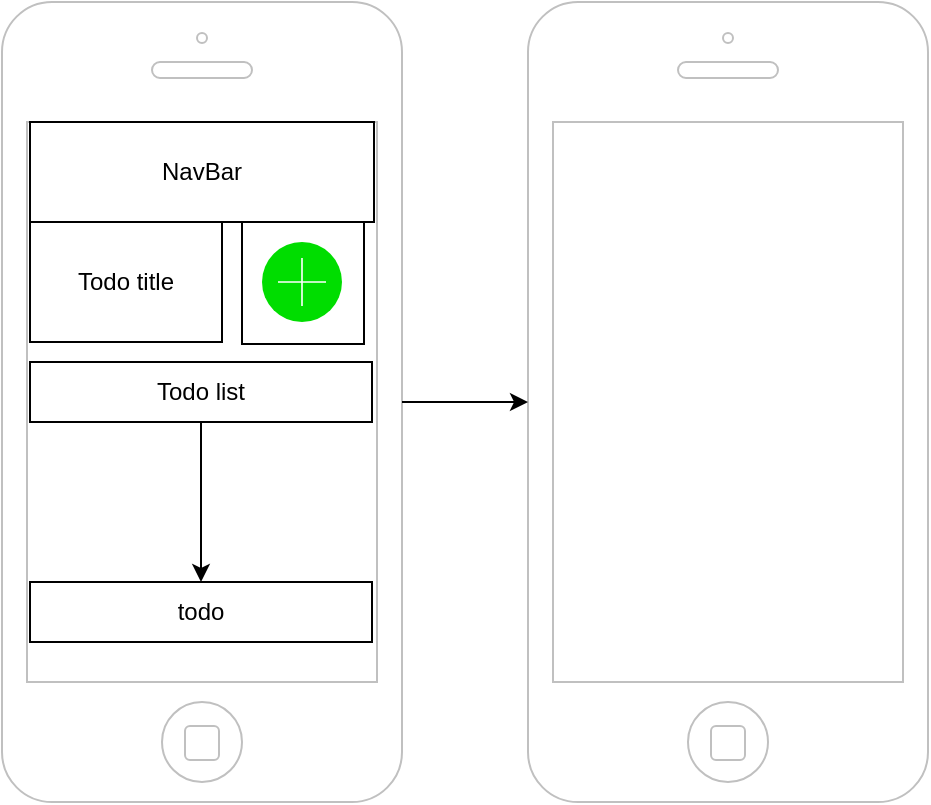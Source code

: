 <mxfile version="12.6.5" type="device" pages="2"><diagram id="4AyLXmW3BC9dZmBWmTiC" name="Page-1"><mxGraphModel dx="1106" dy="880" grid="1" gridSize="10" guides="1" tooltips="1" connect="1" arrows="1" fold="1" page="1" pageScale="1" pageWidth="827" pageHeight="1169" math="0" shadow="0"><root><mxCell id="0"/><mxCell id="1" parent="0"/><mxCell id="IAed1tYNBLvxhT7pSGoj-1" value="" style="group" vertex="1" connectable="0" parent="1"><mxGeometry x="50" y="60" width="200" height="400" as="geometry"/></mxCell><mxCell id="bfwMboy3ozmDZR8tr59P-2" value="" style="html=1;verticalLabelPosition=bottom;labelBackgroundColor=#ffffff;verticalAlign=top;shadow=0;dashed=0;strokeWidth=1;shape=mxgraph.ios7.misc.iphone;strokeColor=#c0c0c0;" parent="IAed1tYNBLvxhT7pSGoj-1" vertex="1"><mxGeometry width="200" height="400" as="geometry"/></mxCell><mxCell id="bfwMboy3ozmDZR8tr59P-3" value="NavBar" style="rounded=0;whiteSpace=wrap;html=1;" parent="IAed1tYNBLvxhT7pSGoj-1" vertex="1"><mxGeometry x="14" y="60" width="172" height="50" as="geometry"/></mxCell><mxCell id="bfwMboy3ozmDZR8tr59P-6" value="Todo title" style="rounded=0;whiteSpace=wrap;html=1;" parent="IAed1tYNBLvxhT7pSGoj-1" vertex="1"><mxGeometry x="14" y="110" width="96" height="60" as="geometry"/></mxCell><mxCell id="bfwMboy3ozmDZR8tr59P-8" value="Todo list" style="rounded=0;whiteSpace=wrap;html=1;" parent="IAed1tYNBLvxhT7pSGoj-1" vertex="1"><mxGeometry x="14" y="180" width="171" height="30" as="geometry"/></mxCell><mxCell id="bfwMboy3ozmDZR8tr59P-11" value="todo" style="rounded=0;whiteSpace=wrap;html=1;" parent="IAed1tYNBLvxhT7pSGoj-1" vertex="1"><mxGeometry x="14" y="290" width="171" height="30" as="geometry"/></mxCell><mxCell id="bfwMboy3ozmDZR8tr59P-12" value="" style="edgeStyle=orthogonalEdgeStyle;rounded=0;orthogonalLoop=1;jettySize=auto;html=1;" parent="IAed1tYNBLvxhT7pSGoj-1" source="bfwMboy3ozmDZR8tr59P-8" target="bfwMboy3ozmDZR8tr59P-11" edge="1"><mxGeometry relative="1" as="geometry"/></mxCell><mxCell id="bfwMboy3ozmDZR8tr59P-13" value="" style="rounded=0;whiteSpace=wrap;html=1;" parent="IAed1tYNBLvxhT7pSGoj-1" vertex="1"><mxGeometry x="120" y="110" width="61" height="61" as="geometry"/></mxCell><mxCell id="bfwMboy3ozmDZR8tr59P-14" value="" style="html=1;verticalLabelPosition=bottom;labelBackgroundColor=#ffffff;verticalAlign=top;shadow=0;dashed=0;strokeWidth=2;shape=mxgraph.ios7.misc.add;fillColor=#00dd00;strokeColor=#ffffff;" parent="IAed1tYNBLvxhT7pSGoj-1" vertex="1"><mxGeometry x="130" y="120" width="40" height="40" as="geometry"/></mxCell><mxCell id="IAed1tYNBLvxhT7pSGoj-4" value="" style="html=1;verticalLabelPosition=bottom;labelBackgroundColor=#ffffff;verticalAlign=top;shadow=0;dashed=0;strokeWidth=1;shape=mxgraph.ios7.misc.iphone;strokeColor=#c0c0c0;" vertex="1" parent="1"><mxGeometry x="313" y="60" width="200" height="400" as="geometry"/></mxCell><mxCell id="IAed1tYNBLvxhT7pSGoj-5" value="" style="edgeStyle=orthogonalEdgeStyle;rounded=0;orthogonalLoop=1;jettySize=auto;html=1;" edge="1" parent="1" source="bfwMboy3ozmDZR8tr59P-2" target="IAed1tYNBLvxhT7pSGoj-4"><mxGeometry relative="1" as="geometry"/></mxCell></root></mxGraphModel></diagram><diagram id="9hkChDYkMQiMyxLGvD6D" name="Page-2"><mxGraphModel dx="1106" dy="880" grid="1" gridSize="10" guides="1" tooltips="1" connect="1" arrows="1" fold="1" page="1" pageScale="1" pageWidth="827" pageHeight="1169" math="0" shadow="0"><root><mxCell id="Kx-8Z2j2mslbrDXdbWnA-0"/><mxCell id="Kx-8Z2j2mslbrDXdbWnA-1" parent="Kx-8Z2j2mslbrDXdbWnA-0"/><mxCell id="Kx-8Z2j2mslbrDXdbWnA-3" value="" style="html=1;verticalLabelPosition=bottom;labelBackgroundColor=#ffffff;verticalAlign=top;shadow=0;dashed=0;strokeWidth=1;shape=mxgraph.ios7.misc.iphone;strokeColor=#c0c0c0;" vertex="1" parent="Kx-8Z2j2mslbrDXdbWnA-1"><mxGeometry x="50" y="20" width="200" height="400" as="geometry"/></mxCell><mxCell id="Kx-8Z2j2mslbrDXdbWnA-8" value="" style="html=1;verticalLabelPosition=bottom;labelBackgroundColor=#ffffff;verticalAlign=top;shadow=0;dashed=0;strokeWidth=2;shape=mxgraph.ios7.misc.number_pad;strokeWidth=1;" vertex="1" parent="Kx-8Z2j2mslbrDXdbWnA-1"><mxGeometry x="65" y="190" width="170" height="160" as="geometry"/></mxCell></root></mxGraphModel></diagram></mxfile>